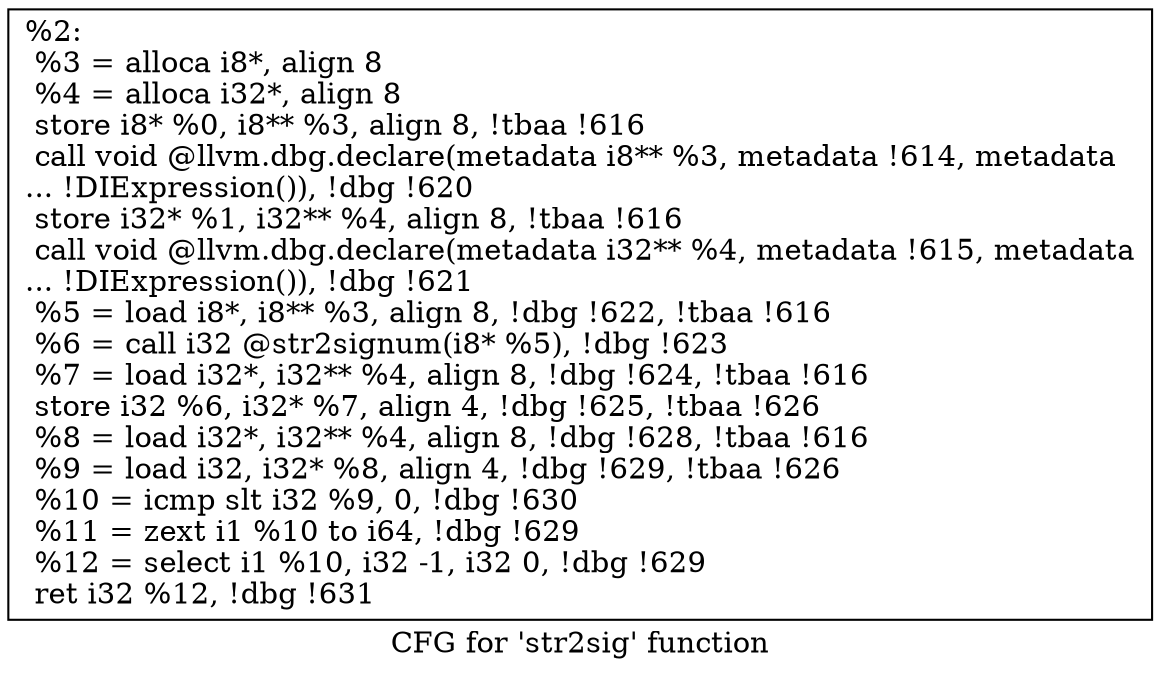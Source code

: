 digraph "CFG for 'str2sig' function" {
	label="CFG for 'str2sig' function";

	Node0x1f38e80 [shape=record,label="{%2:\l  %3 = alloca i8*, align 8\l  %4 = alloca i32*, align 8\l  store i8* %0, i8** %3, align 8, !tbaa !616\l  call void @llvm.dbg.declare(metadata i8** %3, metadata !614, metadata\l... !DIExpression()), !dbg !620\l  store i32* %1, i32** %4, align 8, !tbaa !616\l  call void @llvm.dbg.declare(metadata i32** %4, metadata !615, metadata\l... !DIExpression()), !dbg !621\l  %5 = load i8*, i8** %3, align 8, !dbg !622, !tbaa !616\l  %6 = call i32 @str2signum(i8* %5), !dbg !623\l  %7 = load i32*, i32** %4, align 8, !dbg !624, !tbaa !616\l  store i32 %6, i32* %7, align 4, !dbg !625, !tbaa !626\l  %8 = load i32*, i32** %4, align 8, !dbg !628, !tbaa !616\l  %9 = load i32, i32* %8, align 4, !dbg !629, !tbaa !626\l  %10 = icmp slt i32 %9, 0, !dbg !630\l  %11 = zext i1 %10 to i64, !dbg !629\l  %12 = select i1 %10, i32 -1, i32 0, !dbg !629\l  ret i32 %12, !dbg !631\l}"];
}
